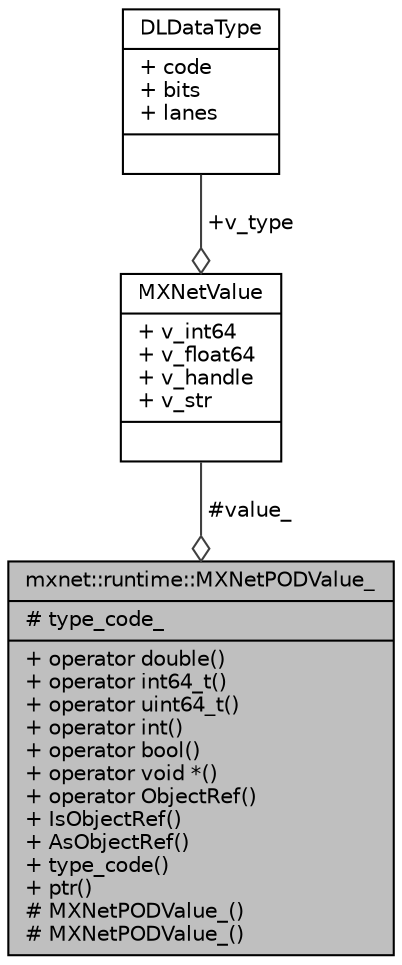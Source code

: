 digraph "mxnet::runtime::MXNetPODValue_"
{
 // LATEX_PDF_SIZE
  edge [fontname="Helvetica",fontsize="10",labelfontname="Helvetica",labelfontsize="10"];
  node [fontname="Helvetica",fontsize="10",shape=record];
  Node1 [label="{mxnet::runtime::MXNetPODValue_\n|# type_code_\l|+ operator double()\l+ operator int64_t()\l+ operator uint64_t()\l+ operator int()\l+ operator bool()\l+ operator void *()\l+ operator ObjectRef()\l+ IsObjectRef()\l+ AsObjectRef()\l+ type_code()\l+ ptr()\l# MXNetPODValue_()\l# MXNetPODValue_()\l}",height=0.2,width=0.4,color="black", fillcolor="grey75", style="filled", fontcolor="black",tooltip="Internal base class to handle conversion to POD values."];
  Node2 -> Node1 [color="grey25",fontsize="10",style="solid",label=" #value_" ,arrowhead="odiamond",fontname="Helvetica"];
  Node2 [label="{MXNetValue\n|+ v_int64\l+ v_float64\l+ v_handle\l+ v_str\l|}",height=0.2,width=0.4,color="black", fillcolor="white", style="filled",URL="$unionMXNetValue.html",tooltip="Union type of values being passed through API and function calls."];
  Node3 -> Node2 [color="grey25",fontsize="10",style="solid",label=" +v_type" ,arrowhead="odiamond",fontname="Helvetica"];
  Node3 [label="{DLDataType\n|+ code\l+ bits\l+ lanes\l|}",height=0.2,width=0.4,color="black", fillcolor="white", style="filled",URL="$structDLDataType.html",tooltip="The data type the tensor can hold."];
}
